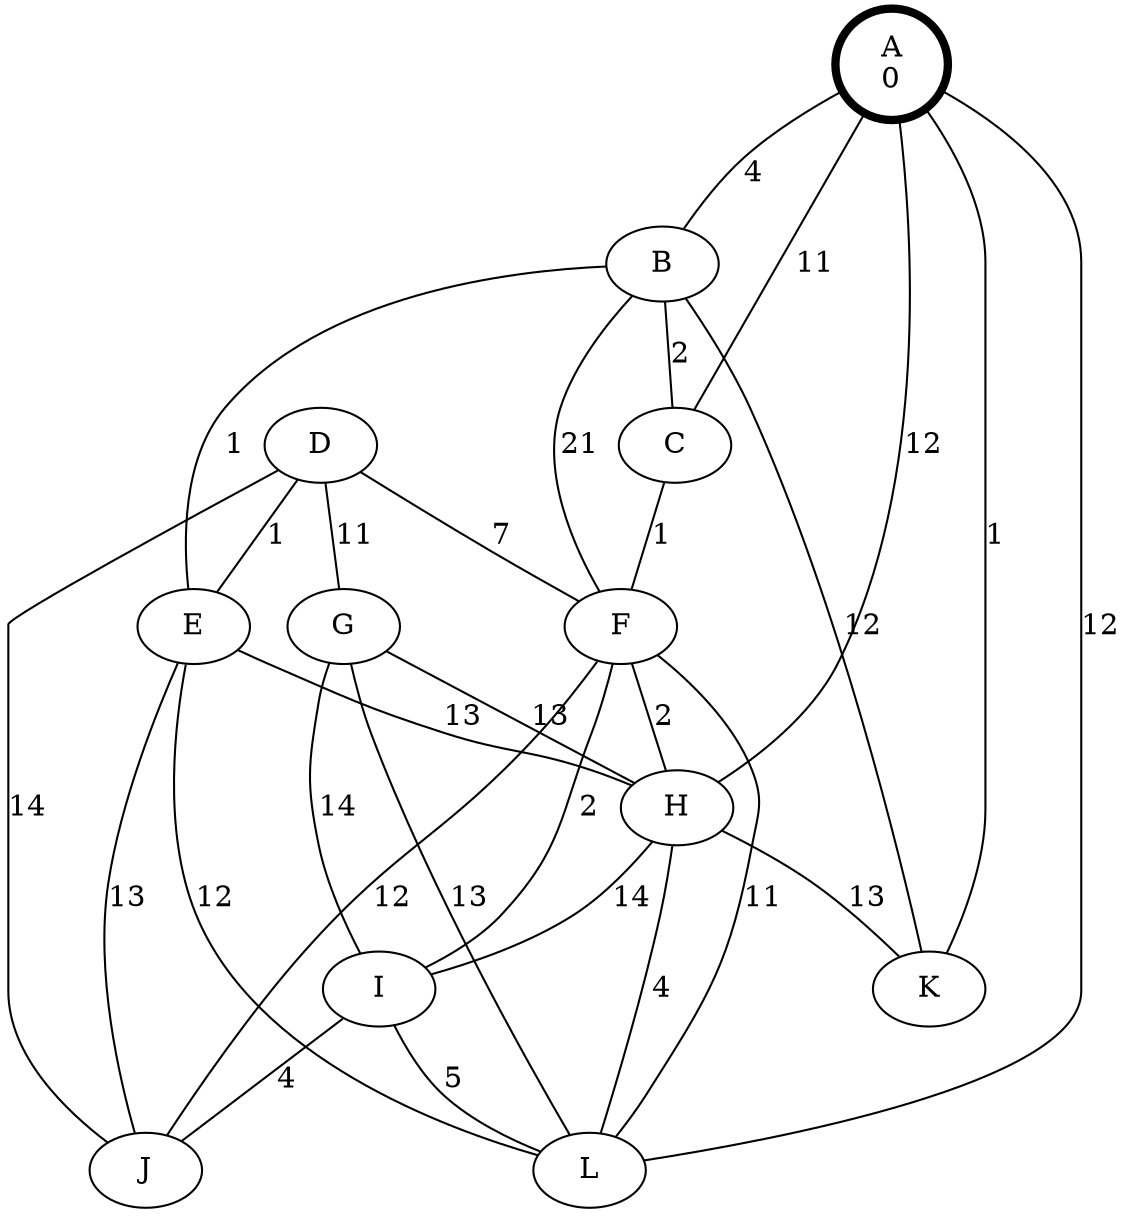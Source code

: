 graph {
  A [label="A\n0" penwidth=4];
  B;
  C;
  D;
  E;
  F;
  G;
  H;
  I;
  J;
  K;
  L;

  A -- C [label=11]
  A -- L [label=12]
  A -- K [label=1]
  A -- B [label=4]
  A -- H [label=12]
  B -- C [label=2]
  B -- F [label=21]
  B -- K [label=12]
  B -- E [label=1]
  C -- F [label=1]
  D -- F [label=7]
  D -- G [label=11]
  D -- J [label=14]
  D -- E [label=1]
  E -- L [label=12]
  E -- H [label=13]
  E -- J [label=13]
  F -- L [label=11]
  F -- I [label=2]
  F -- H [label=2]
  F -- J [label=12]
  G -- L [label=13]
  G -- I [label=14]
  G -- H [label=13]
  H -- L [label=4]
  H -- I [label=14]
  H -- K [label=13]
  I -- L [label=5]
  I -- J [label=4]
}
